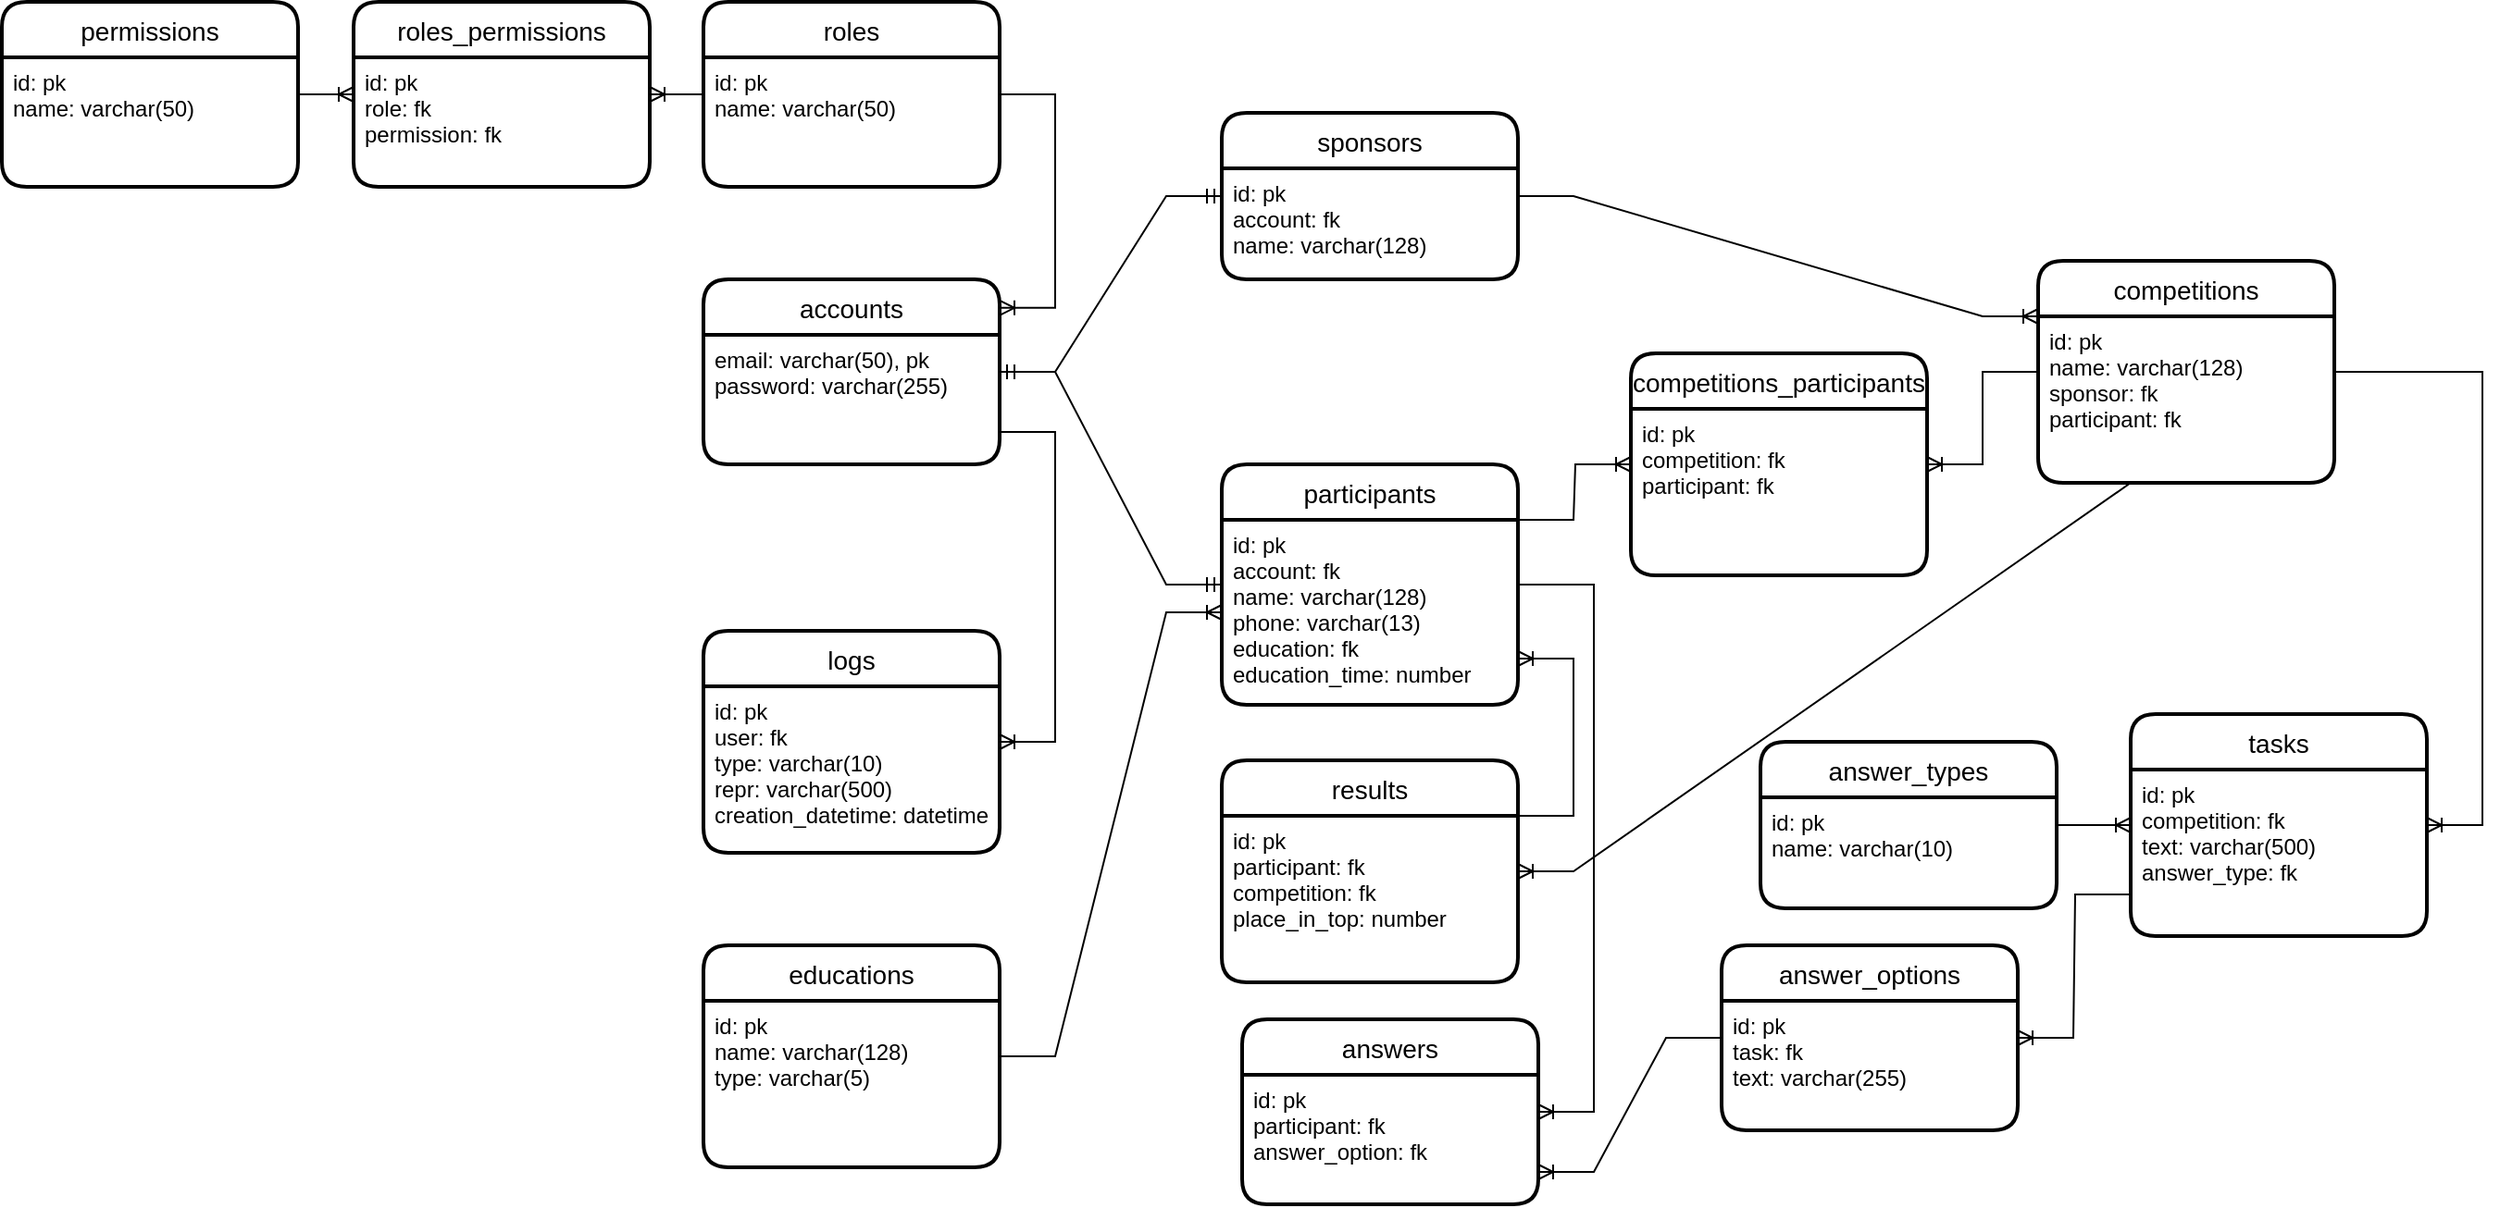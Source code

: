 <mxfile version="20.3.2" type="device"><diagram id="q0j9WZZT4bRp_YlViCK5" name="Страница 1"><mxGraphModel dx="1907" dy="681" grid="1" gridSize="10" guides="1" tooltips="1" connect="1" arrows="1" fold="1" page="1" pageScale="1" pageWidth="827" pageHeight="1169" math="0" shadow="0"><root><mxCell id="0"/><mxCell id="1" parent="0"/><mxCell id="G3Ruoo2iwMjpnNR-Y63b-104" value="roles" style="swimlane;childLayout=stackLayout;horizontal=1;startSize=30;horizontalStack=0;rounded=1;fontSize=14;fontStyle=0;strokeWidth=2;resizeParent=0;resizeLast=1;shadow=0;dashed=0;align=center;" vertex="1" parent="1"><mxGeometry x="-281" y="20" width="160" height="100" as="geometry"/></mxCell><mxCell id="G3Ruoo2iwMjpnNR-Y63b-105" value="id: pk&#10;name: varchar(50)" style="align=left;strokeColor=none;fillColor=none;spacingLeft=4;fontSize=12;verticalAlign=top;resizable=0;rotatable=0;part=1;" vertex="1" parent="G3Ruoo2iwMjpnNR-Y63b-104"><mxGeometry y="30" width="160" height="70" as="geometry"/></mxCell><mxCell id="G3Ruoo2iwMjpnNR-Y63b-106" value="accounts" style="swimlane;childLayout=stackLayout;horizontal=1;startSize=30;horizontalStack=0;rounded=1;fontSize=14;fontStyle=0;strokeWidth=2;resizeParent=0;resizeLast=1;shadow=0;dashed=0;align=center;" vertex="1" parent="1"><mxGeometry x="-281" y="170" width="160" height="100" as="geometry"/></mxCell><mxCell id="G3Ruoo2iwMjpnNR-Y63b-107" value="email: varchar(50), pk&#10;password: varchar(255)" style="align=left;strokeColor=none;fillColor=none;spacingLeft=4;fontSize=12;verticalAlign=top;resizable=0;rotatable=0;part=1;" vertex="1" parent="G3Ruoo2iwMjpnNR-Y63b-106"><mxGeometry y="30" width="160" height="70" as="geometry"/></mxCell><mxCell id="G3Ruoo2iwMjpnNR-Y63b-108" value="competitions" style="swimlane;childLayout=stackLayout;horizontal=1;startSize=30;horizontalStack=0;rounded=1;fontSize=14;fontStyle=0;strokeWidth=2;resizeParent=0;resizeLast=1;shadow=0;dashed=0;align=center;" vertex="1" parent="1"><mxGeometry x="440" y="160" width="160" height="120" as="geometry"/></mxCell><mxCell id="G3Ruoo2iwMjpnNR-Y63b-109" value="id: pk&#10;name: varchar(128)&#10;sponsor: fk&#10;participant: fk" style="align=left;strokeColor=none;fillColor=none;spacingLeft=4;fontSize=12;verticalAlign=top;resizable=0;rotatable=0;part=1;" vertex="1" parent="G3Ruoo2iwMjpnNR-Y63b-108"><mxGeometry y="30" width="160" height="90" as="geometry"/></mxCell><mxCell id="G3Ruoo2iwMjpnNR-Y63b-110" value="tasks" style="swimlane;childLayout=stackLayout;horizontal=1;startSize=30;horizontalStack=0;rounded=1;fontSize=14;fontStyle=0;strokeWidth=2;resizeParent=0;resizeLast=1;shadow=0;dashed=0;align=center;" vertex="1" parent="1"><mxGeometry x="490" y="405" width="160" height="120" as="geometry"/></mxCell><mxCell id="G3Ruoo2iwMjpnNR-Y63b-111" value="id: pk&#10;competition: fk&#10;text: varchar(500)&#10;answer_type: fk" style="align=left;strokeColor=none;fillColor=none;spacingLeft=4;fontSize=12;verticalAlign=top;resizable=0;rotatable=0;part=1;" vertex="1" parent="G3Ruoo2iwMjpnNR-Y63b-110"><mxGeometry y="30" width="160" height="90" as="geometry"/></mxCell><mxCell id="G3Ruoo2iwMjpnNR-Y63b-112" value="answer_options" style="swimlane;childLayout=stackLayout;horizontal=1;startSize=30;horizontalStack=0;rounded=1;fontSize=14;fontStyle=0;strokeWidth=2;resizeParent=0;resizeLast=1;shadow=0;dashed=0;align=center;" vertex="1" parent="1"><mxGeometry x="269" y="530" width="160" height="100" as="geometry"/></mxCell><mxCell id="G3Ruoo2iwMjpnNR-Y63b-113" value="id: pk&#10;task: fk&#10;text: varchar(255)" style="align=left;strokeColor=none;fillColor=none;spacingLeft=4;fontSize=12;verticalAlign=top;resizable=0;rotatable=0;part=1;" vertex="1" parent="G3Ruoo2iwMjpnNR-Y63b-112"><mxGeometry y="30" width="160" height="70" as="geometry"/></mxCell><mxCell id="G3Ruoo2iwMjpnNR-Y63b-114" value="answers" style="swimlane;childLayout=stackLayout;horizontal=1;startSize=30;horizontalStack=0;rounded=1;fontSize=14;fontStyle=0;strokeWidth=2;resizeParent=0;resizeLast=1;shadow=0;dashed=0;align=center;" vertex="1" parent="1"><mxGeometry x="10" y="570" width="160" height="100" as="geometry"/></mxCell><mxCell id="G3Ruoo2iwMjpnNR-Y63b-115" value="id: pk&#10;participant: fk&#10;answer_option: fk" style="align=left;strokeColor=none;fillColor=none;spacingLeft=4;fontSize=12;verticalAlign=top;resizable=0;rotatable=0;part=1;" vertex="1" parent="G3Ruoo2iwMjpnNR-Y63b-114"><mxGeometry y="30" width="160" height="70" as="geometry"/></mxCell><mxCell id="G3Ruoo2iwMjpnNR-Y63b-116" value="results" style="swimlane;childLayout=stackLayout;horizontal=1;startSize=30;horizontalStack=0;rounded=1;fontSize=14;fontStyle=0;strokeWidth=2;resizeParent=0;resizeLast=1;shadow=0;dashed=0;align=center;" vertex="1" parent="1"><mxGeometry x="-1" y="430" width="160" height="120" as="geometry"/></mxCell><mxCell id="G3Ruoo2iwMjpnNR-Y63b-117" value="id: pk&#10;participant: fk&#10;competition: fk&#10;place_in_top: number" style="align=left;strokeColor=none;fillColor=none;spacingLeft=4;fontSize=12;verticalAlign=top;resizable=0;rotatable=0;part=1;" vertex="1" parent="G3Ruoo2iwMjpnNR-Y63b-116"><mxGeometry y="30" width="160" height="90" as="geometry"/></mxCell><mxCell id="G3Ruoo2iwMjpnNR-Y63b-118" value="educations" style="swimlane;childLayout=stackLayout;horizontal=1;startSize=30;horizontalStack=0;rounded=1;fontSize=14;fontStyle=0;strokeWidth=2;resizeParent=0;resizeLast=1;shadow=0;dashed=0;align=center;" vertex="1" parent="1"><mxGeometry x="-281" y="530" width="160" height="120" as="geometry"/></mxCell><mxCell id="G3Ruoo2iwMjpnNR-Y63b-119" value="id: pk&#10;name: varchar(128)&#10;type: varchar(5)" style="align=left;strokeColor=none;fillColor=none;spacingLeft=4;fontSize=12;verticalAlign=top;resizable=0;rotatable=0;part=1;" vertex="1" parent="G3Ruoo2iwMjpnNR-Y63b-118"><mxGeometry y="30" width="160" height="90" as="geometry"/></mxCell><mxCell id="G3Ruoo2iwMjpnNR-Y63b-120" value="logs" style="swimlane;childLayout=stackLayout;horizontal=1;startSize=30;horizontalStack=0;rounded=1;fontSize=14;fontStyle=0;strokeWidth=2;resizeParent=0;resizeLast=1;shadow=0;dashed=0;align=center;" vertex="1" parent="1"><mxGeometry x="-281" y="360" width="160" height="120" as="geometry"/></mxCell><mxCell id="G3Ruoo2iwMjpnNR-Y63b-121" value="id: pk&#10;user: fk&#10;type: varchar(10)&#10;repr: varchar(500)&#10;creation_datetime: datetime" style="align=left;strokeColor=none;fillColor=none;spacingLeft=4;fontSize=12;verticalAlign=top;resizable=0;rotatable=0;part=1;" vertex="1" parent="G3Ruoo2iwMjpnNR-Y63b-120"><mxGeometry y="30" width="160" height="90" as="geometry"/></mxCell><mxCell id="G3Ruoo2iwMjpnNR-Y63b-122" value="participants" style="swimlane;childLayout=stackLayout;horizontal=1;startSize=30;horizontalStack=0;rounded=1;fontSize=14;fontStyle=0;strokeWidth=2;resizeParent=0;resizeLast=1;shadow=0;dashed=0;align=center;" vertex="1" parent="1"><mxGeometry x="-1" y="270" width="160" height="130" as="geometry"/></mxCell><mxCell id="G3Ruoo2iwMjpnNR-Y63b-123" value="id: pk&#10;account: fk&#10;name: varchar(128)&#10;phone: varchar(13)&#10;education: fk&#10;education_time: number" style="align=left;strokeColor=none;fillColor=none;spacingLeft=4;fontSize=12;verticalAlign=top;resizable=0;rotatable=0;part=1;" vertex="1" parent="G3Ruoo2iwMjpnNR-Y63b-122"><mxGeometry y="30" width="160" height="100" as="geometry"/></mxCell><mxCell id="G3Ruoo2iwMjpnNR-Y63b-124" value="sponsors" style="swimlane;childLayout=stackLayout;horizontal=1;startSize=30;horizontalStack=0;rounded=1;fontSize=14;fontStyle=0;strokeWidth=2;resizeParent=0;resizeLast=1;shadow=0;dashed=0;align=center;" vertex="1" parent="1"><mxGeometry x="-1" y="80" width="160" height="90" as="geometry"/></mxCell><mxCell id="G3Ruoo2iwMjpnNR-Y63b-125" value="id: pk&#10;account: fk&#10;name: varchar(128)" style="align=left;strokeColor=none;fillColor=none;spacingLeft=4;fontSize=12;verticalAlign=top;resizable=0;rotatable=0;part=1;" vertex="1" parent="G3Ruoo2iwMjpnNR-Y63b-124"><mxGeometry y="30" width="160" height="60" as="geometry"/></mxCell><mxCell id="G3Ruoo2iwMjpnNR-Y63b-126" value="" style="edgeStyle=entityRelationEdgeStyle;fontSize=12;html=1;endArrow=ERoneToMany;rounded=0;entryX=1;entryY=0.154;entryDx=0;entryDy=0;entryPerimeter=0;" edge="1" parent="1" source="G3Ruoo2iwMjpnNR-Y63b-104" target="G3Ruoo2iwMjpnNR-Y63b-106"><mxGeometry width="100" height="100" relative="1" as="geometry"><mxPoint x="-321" y="60" as="sourcePoint"/><mxPoint x="-201" y="330" as="targetPoint"/></mxGeometry></mxCell><mxCell id="G3Ruoo2iwMjpnNR-Y63b-127" value="" style="edgeStyle=entityRelationEdgeStyle;fontSize=12;html=1;endArrow=ERoneToMany;rounded=0;exitX=1;exitY=0.75;exitDx=0;exitDy=0;" edge="1" parent="1" source="G3Ruoo2iwMjpnNR-Y63b-107" target="G3Ruoo2iwMjpnNR-Y63b-120"><mxGeometry width="100" height="100" relative="1" as="geometry"><mxPoint x="99" y="410" as="sourcePoint"/><mxPoint x="199" y="310" as="targetPoint"/></mxGeometry></mxCell><mxCell id="G3Ruoo2iwMjpnNR-Y63b-128" value="" style="edgeStyle=entityRelationEdgeStyle;fontSize=12;html=1;endArrow=ERmandOne;startArrow=ERmandOne;rounded=0;" edge="1" parent="1" source="G3Ruoo2iwMjpnNR-Y63b-122" target="G3Ruoo2iwMjpnNR-Y63b-106"><mxGeometry width="100" height="100" relative="1" as="geometry"><mxPoint x="79" y="320" as="sourcePoint"/><mxPoint x="179" y="220" as="targetPoint"/></mxGeometry></mxCell><mxCell id="G3Ruoo2iwMjpnNR-Y63b-129" value="" style="edgeStyle=entityRelationEdgeStyle;fontSize=12;html=1;endArrow=ERmandOne;startArrow=ERmandOne;rounded=0;" edge="1" parent="1" source="G3Ruoo2iwMjpnNR-Y63b-124" target="G3Ruoo2iwMjpnNR-Y63b-106"><mxGeometry width="100" height="100" relative="1" as="geometry"><mxPoint x="79" y="320" as="sourcePoint"/><mxPoint x="179" y="220" as="targetPoint"/></mxGeometry></mxCell><mxCell id="G3Ruoo2iwMjpnNR-Y63b-130" value="" style="edgeStyle=entityRelationEdgeStyle;fontSize=12;html=1;endArrow=ERoneToMany;rounded=0;entryX=0;entryY=0.5;entryDx=0;entryDy=0;" edge="1" parent="1" source="G3Ruoo2iwMjpnNR-Y63b-118" target="G3Ruoo2iwMjpnNR-Y63b-123"><mxGeometry width="100" height="100" relative="1" as="geometry"><mxPoint x="209" y="420" as="sourcePoint"/><mxPoint x="309" y="320" as="targetPoint"/></mxGeometry></mxCell><mxCell id="G3Ruoo2iwMjpnNR-Y63b-132" value="" style="edgeStyle=entityRelationEdgeStyle;fontSize=12;html=1;endArrow=ERoneToMany;rounded=0;entryX=0;entryY=0;entryDx=0;entryDy=0;" edge="1" parent="1" source="G3Ruoo2iwMjpnNR-Y63b-124" target="G3Ruoo2iwMjpnNR-Y63b-109"><mxGeometry width="100" height="100" relative="1" as="geometry"><mxPoint x="189" y="260" as="sourcePoint"/><mxPoint x="289" y="160" as="targetPoint"/></mxGeometry></mxCell><mxCell id="G3Ruoo2iwMjpnNR-Y63b-133" value="" style="edgeStyle=entityRelationEdgeStyle;fontSize=12;html=1;endArrow=ERoneToMany;rounded=0;" edge="1" parent="1" source="G3Ruoo2iwMjpnNR-Y63b-108" target="G3Ruoo2iwMjpnNR-Y63b-110"><mxGeometry width="100" height="100" relative="1" as="geometry"><mxPoint x="299" y="480" as="sourcePoint"/><mxPoint x="399" y="380" as="targetPoint"/></mxGeometry></mxCell><mxCell id="G3Ruoo2iwMjpnNR-Y63b-134" value="" style="edgeStyle=entityRelationEdgeStyle;fontSize=12;html=1;endArrow=ERoneToMany;rounded=0;exitX=0;exitY=0.75;exitDx=0;exitDy=0;" edge="1" parent="1" source="G3Ruoo2iwMjpnNR-Y63b-111" target="G3Ruoo2iwMjpnNR-Y63b-112"><mxGeometry width="100" height="100" relative="1" as="geometry"><mxPoint x="259" y="530" as="sourcePoint"/><mxPoint x="359" y="430" as="targetPoint"/></mxGeometry></mxCell><mxCell id="G3Ruoo2iwMjpnNR-Y63b-135" value="" style="edgeStyle=entityRelationEdgeStyle;fontSize=12;html=1;endArrow=ERoneToMany;rounded=0;exitX=1;exitY=0;exitDx=0;exitDy=0;entryX=1;entryY=0.75;entryDx=0;entryDy=0;" edge="1" parent="1" source="G3Ruoo2iwMjpnNR-Y63b-117" target="G3Ruoo2iwMjpnNR-Y63b-123"><mxGeometry width="100" height="100" relative="1" as="geometry"><mxPoint x="89" y="560" as="sourcePoint"/><mxPoint x="189" y="460" as="targetPoint"/></mxGeometry></mxCell><mxCell id="G3Ruoo2iwMjpnNR-Y63b-136" value="" style="edgeStyle=entityRelationEdgeStyle;fontSize=12;html=1;endArrow=ERoneToMany;rounded=0;" edge="1" parent="1" source="G3Ruoo2iwMjpnNR-Y63b-122" target="G3Ruoo2iwMjpnNR-Y63b-114"><mxGeometry width="100" height="100" relative="1" as="geometry"><mxPoint x="120" y="419.5" as="sourcePoint"/><mxPoint x="-30" y="580" as="targetPoint"/></mxGeometry></mxCell><mxCell id="G3Ruoo2iwMjpnNR-Y63b-137" value="" style="edgeStyle=entityRelationEdgeStyle;fontSize=12;html=1;endArrow=ERoneToMany;rounded=0;entryX=1;entryY=0.75;entryDx=0;entryDy=0;" edge="1" parent="1" source="G3Ruoo2iwMjpnNR-Y63b-112" target="G3Ruoo2iwMjpnNR-Y63b-115"><mxGeometry width="100" height="100" relative="1" as="geometry"><mxPoint x="59" y="590" as="sourcePoint"/><mxPoint x="159" y="490" as="targetPoint"/></mxGeometry></mxCell><mxCell id="G3Ruoo2iwMjpnNR-Y63b-138" value="" style="edgeStyle=entityRelationEdgeStyle;fontSize=12;html=1;endArrow=ERoneToMany;rounded=0;exitX=0.5;exitY=1;exitDx=0;exitDy=0;" edge="1" parent="1" source="G3Ruoo2iwMjpnNR-Y63b-109" target="G3Ruoo2iwMjpnNR-Y63b-116"><mxGeometry width="100" height="100" relative="1" as="geometry"><mxPoint x="120" y="410" as="sourcePoint"/><mxPoint x="220" y="310" as="targetPoint"/></mxGeometry></mxCell><mxCell id="G3Ruoo2iwMjpnNR-Y63b-143" value="permissions" style="swimlane;childLayout=stackLayout;horizontal=1;startSize=30;horizontalStack=0;rounded=1;fontSize=14;fontStyle=0;strokeWidth=2;resizeParent=0;resizeLast=1;shadow=0;dashed=0;align=center;" vertex="1" parent="1"><mxGeometry x="-660" y="20" width="160" height="100" as="geometry"/></mxCell><mxCell id="G3Ruoo2iwMjpnNR-Y63b-144" value="id: pk&#10;name: varchar(50)" style="align=left;strokeColor=none;fillColor=none;spacingLeft=4;fontSize=12;verticalAlign=top;resizable=0;rotatable=0;part=1;" vertex="1" parent="G3Ruoo2iwMjpnNR-Y63b-143"><mxGeometry y="30" width="160" height="70" as="geometry"/></mxCell><mxCell id="G3Ruoo2iwMjpnNR-Y63b-145" value="roles_permissions" style="swimlane;childLayout=stackLayout;horizontal=1;startSize=30;horizontalStack=0;rounded=1;fontSize=14;fontStyle=0;strokeWidth=2;resizeParent=0;resizeLast=1;shadow=0;dashed=0;align=center;" vertex="1" parent="1"><mxGeometry x="-470" y="20" width="160" height="100" as="geometry"/></mxCell><mxCell id="G3Ruoo2iwMjpnNR-Y63b-146" value="id: pk&#10;role: fk&#10;permission: fk" style="align=left;strokeColor=none;fillColor=none;spacingLeft=4;fontSize=12;verticalAlign=top;resizable=0;rotatable=0;part=1;" vertex="1" parent="G3Ruoo2iwMjpnNR-Y63b-145"><mxGeometry y="30" width="160" height="70" as="geometry"/></mxCell><mxCell id="G3Ruoo2iwMjpnNR-Y63b-149" value="answer_types" style="swimlane;childLayout=stackLayout;horizontal=1;startSize=30;horizontalStack=0;rounded=1;fontSize=14;fontStyle=0;strokeWidth=2;resizeParent=0;resizeLast=1;shadow=0;dashed=0;align=center;" vertex="1" parent="1"><mxGeometry x="290" y="420" width="160" height="90" as="geometry"/></mxCell><mxCell id="G3Ruoo2iwMjpnNR-Y63b-150" value="id: pk&#10;name: varchar(10)" style="align=left;strokeColor=none;fillColor=none;spacingLeft=4;fontSize=12;verticalAlign=top;resizable=0;rotatable=0;part=1;" vertex="1" parent="G3Ruoo2iwMjpnNR-Y63b-149"><mxGeometry y="30" width="160" height="60" as="geometry"/></mxCell><mxCell id="G3Ruoo2iwMjpnNR-Y63b-151" value="competitions_participants" style="swimlane;childLayout=stackLayout;horizontal=1;startSize=30;horizontalStack=0;rounded=1;fontSize=14;fontStyle=0;strokeWidth=2;resizeParent=0;resizeLast=1;shadow=0;dashed=0;align=center;" vertex="1" parent="1"><mxGeometry x="220" y="210" width="160" height="120" as="geometry"/></mxCell><mxCell id="G3Ruoo2iwMjpnNR-Y63b-152" value="id: pk&#10;competition: fk&#10;participant: fk" style="align=left;strokeColor=none;fillColor=none;spacingLeft=4;fontSize=12;verticalAlign=top;resizable=0;rotatable=0;part=1;" vertex="1" parent="G3Ruoo2iwMjpnNR-Y63b-151"><mxGeometry y="30" width="160" height="90" as="geometry"/></mxCell><mxCell id="G3Ruoo2iwMjpnNR-Y63b-154" value="" style="edgeStyle=entityRelationEdgeStyle;fontSize=12;html=1;endArrow=ERoneToMany;rounded=0;exitX=1;exitY=0;exitDx=0;exitDy=0;" edge="1" parent="1" source="G3Ruoo2iwMjpnNR-Y63b-123" target="G3Ruoo2iwMjpnNR-Y63b-151"><mxGeometry width="100" height="100" relative="1" as="geometry"><mxPoint x="-90" y="320" as="sourcePoint"/><mxPoint x="10" y="220" as="targetPoint"/></mxGeometry></mxCell><mxCell id="G3Ruoo2iwMjpnNR-Y63b-155" value="" style="edgeStyle=entityRelationEdgeStyle;fontSize=12;html=1;endArrow=ERoneToMany;rounded=0;" edge="1" parent="1" source="G3Ruoo2iwMjpnNR-Y63b-108" target="G3Ruoo2iwMjpnNR-Y63b-151"><mxGeometry width="100" height="100" relative="1" as="geometry"><mxPoint x="310" y="320" as="sourcePoint"/><mxPoint x="410" y="220" as="targetPoint"/></mxGeometry></mxCell><mxCell id="G3Ruoo2iwMjpnNR-Y63b-156" value="" style="edgeStyle=entityRelationEdgeStyle;fontSize=12;html=1;endArrow=ERoneToMany;rounded=0;" edge="1" parent="1" source="G3Ruoo2iwMjpnNR-Y63b-149" target="G3Ruoo2iwMjpnNR-Y63b-110"><mxGeometry width="100" height="100" relative="1" as="geometry"><mxPoint x="310" y="520" as="sourcePoint"/><mxPoint x="410" y="420" as="targetPoint"/></mxGeometry></mxCell><mxCell id="G3Ruoo2iwMjpnNR-Y63b-157" value="" style="edgeStyle=entityRelationEdgeStyle;fontSize=12;html=1;endArrow=ERoneToMany;rounded=0;" edge="1" parent="1" source="G3Ruoo2iwMjpnNR-Y63b-104" target="G3Ruoo2iwMjpnNR-Y63b-145"><mxGeometry width="100" height="100" relative="1" as="geometry"><mxPoint x="-390" y="120" as="sourcePoint"/><mxPoint x="-290" y="20" as="targetPoint"/></mxGeometry></mxCell><mxCell id="G3Ruoo2iwMjpnNR-Y63b-158" value="" style="edgeStyle=entityRelationEdgeStyle;fontSize=12;html=1;endArrow=ERoneToMany;rounded=0;" edge="1" parent="1" source="G3Ruoo2iwMjpnNR-Y63b-143" target="G3Ruoo2iwMjpnNR-Y63b-145"><mxGeometry width="100" height="100" relative="1" as="geometry"><mxPoint x="-380" y="130" as="sourcePoint"/><mxPoint x="-280" y="30" as="targetPoint"/></mxGeometry></mxCell></root></mxGraphModel></diagram></mxfile>